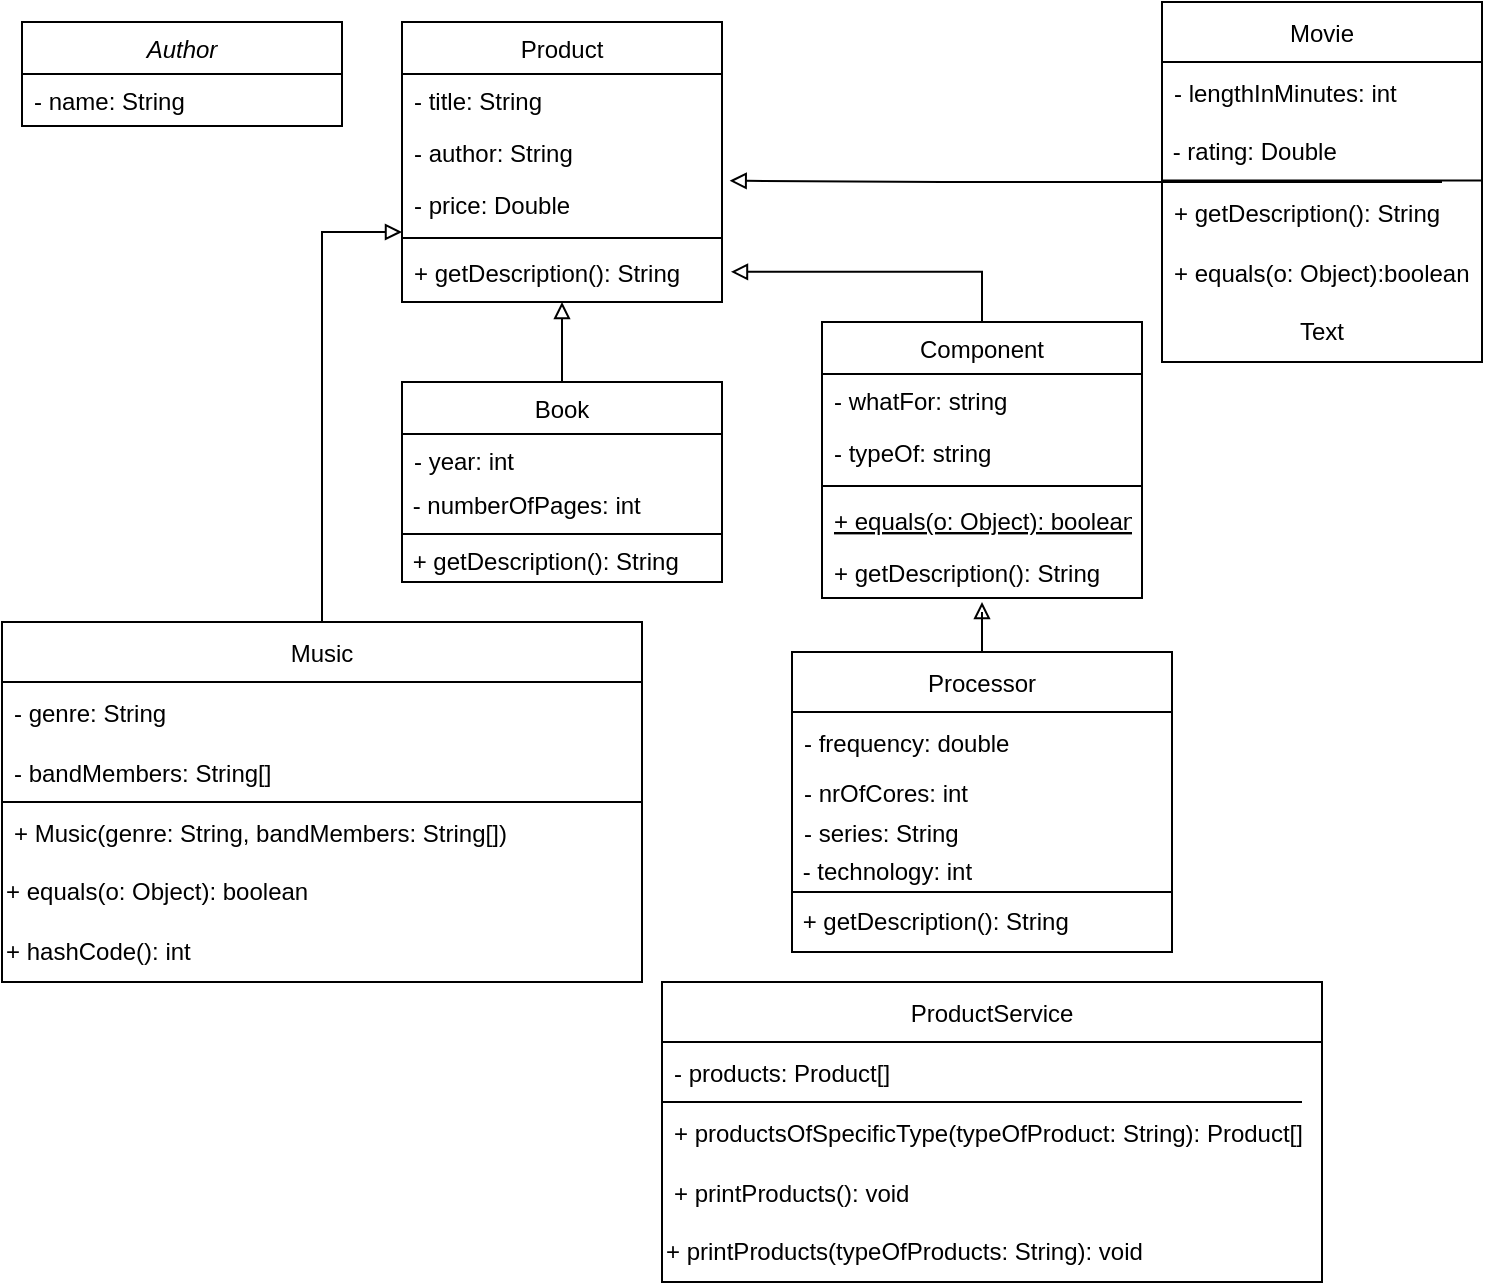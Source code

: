 <mxfile version="15.6.5" type="device"><diagram id="C5RBs43oDa-KdzZeNtuy" name="Page-1"><mxGraphModel dx="981" dy="532" grid="1" gridSize="10" guides="1" tooltips="1" connect="1" arrows="1" fold="1" page="1" pageScale="1" pageWidth="827" pageHeight="1169" math="0" shadow="0"><root><mxCell id="WIyWlLk6GJQsqaUBKTNV-0"/><mxCell id="WIyWlLk6GJQsqaUBKTNV-1" parent="WIyWlLk6GJQsqaUBKTNV-0"/><mxCell id="zkfFHV4jXpPFQw0GAbJ--0" value="Author" style="swimlane;fontStyle=2;align=center;verticalAlign=top;childLayout=stackLayout;horizontal=1;startSize=26;horizontalStack=0;resizeParent=1;resizeLast=0;collapsible=1;marginBottom=0;rounded=0;shadow=0;strokeWidth=1;fontColor=default;fillColor=default;strokeColor=default;" parent="WIyWlLk6GJQsqaUBKTNV-1" vertex="1"><mxGeometry x="10" y="10" width="160" height="52" as="geometry"><mxRectangle x="230" y="140" width="160" height="26" as="alternateBounds"/></mxGeometry></mxCell><mxCell id="zkfFHV4jXpPFQw0GAbJ--1" value="- name: String" style="text;align=left;verticalAlign=top;spacingLeft=4;spacingRight=4;overflow=hidden;rotatable=0;points=[[0,0.5],[1,0.5]];portConstraint=eastwest;fontColor=default;" parent="zkfFHV4jXpPFQw0GAbJ--0" vertex="1"><mxGeometry y="26" width="160" height="26" as="geometry"/></mxCell><mxCell id="mpkXn6Th2J8D5xuvi7UN-3" style="edgeStyle=orthogonalEdgeStyle;rounded=0;orthogonalLoop=1;jettySize=auto;html=1;entryX=1.028;entryY=0.496;entryDx=0;entryDy=0;entryPerimeter=0;labelBackgroundColor=default;fontColor=default;endArrow=block;endFill=0;strokeColor=default;" edge="1" parent="WIyWlLk6GJQsqaUBKTNV-1" source="zkfFHV4jXpPFQw0GAbJ--6" target="zkfFHV4jXpPFQw0GAbJ--25"><mxGeometry relative="1" as="geometry"/></mxCell><mxCell id="zkfFHV4jXpPFQw0GAbJ--6" value="Component" style="swimlane;fontStyle=0;align=center;verticalAlign=top;childLayout=stackLayout;horizontal=1;startSize=26;horizontalStack=0;resizeParent=1;resizeLast=0;collapsible=1;marginBottom=0;rounded=0;shadow=0;strokeWidth=1;fontColor=default;fillColor=default;strokeColor=default;" parent="WIyWlLk6GJQsqaUBKTNV-1" vertex="1"><mxGeometry x="410" y="160" width="160" height="138" as="geometry"><mxRectangle x="130" y="380" width="160" height="26" as="alternateBounds"/></mxGeometry></mxCell><mxCell id="zkfFHV4jXpPFQw0GAbJ--7" value="- whatFor: string" style="text;align=left;verticalAlign=top;spacingLeft=4;spacingRight=4;overflow=hidden;rotatable=0;points=[[0,0.5],[1,0.5]];portConstraint=eastwest;fontColor=default;" parent="zkfFHV4jXpPFQw0GAbJ--6" vertex="1"><mxGeometry y="26" width="160" height="26" as="geometry"/></mxCell><mxCell id="zkfFHV4jXpPFQw0GAbJ--8" value="- typeOf: string" style="text;align=left;verticalAlign=top;spacingLeft=4;spacingRight=4;overflow=hidden;rotatable=0;points=[[0,0.5],[1,0.5]];portConstraint=eastwest;rounded=0;shadow=0;html=0;fontColor=default;" parent="zkfFHV4jXpPFQw0GAbJ--6" vertex="1"><mxGeometry y="52" width="160" height="26" as="geometry"/></mxCell><mxCell id="zkfFHV4jXpPFQw0GAbJ--9" value="" style="line;html=1;strokeWidth=1;align=left;verticalAlign=middle;spacingTop=-1;spacingLeft=3;spacingRight=3;rotatable=0;labelPosition=right;points=[];portConstraint=eastwest;" parent="zkfFHV4jXpPFQw0GAbJ--6" vertex="1"><mxGeometry y="78" width="160" height="8" as="geometry"/></mxCell><mxCell id="zkfFHV4jXpPFQw0GAbJ--10" value="+ equals(o: Object): boolean" style="text;align=left;verticalAlign=top;spacingLeft=4;spacingRight=4;overflow=hidden;rotatable=0;points=[[0,0.5],[1,0.5]];portConstraint=eastwest;fontStyle=4;fontColor=default;" parent="zkfFHV4jXpPFQw0GAbJ--6" vertex="1"><mxGeometry y="86" width="160" height="26" as="geometry"/></mxCell><mxCell id="zkfFHV4jXpPFQw0GAbJ--11" value="+ getDescription(): String" style="text;align=left;verticalAlign=top;spacingLeft=4;spacingRight=4;overflow=hidden;rotatable=0;points=[[0,0.5],[1,0.5]];portConstraint=eastwest;fontColor=default;" parent="zkfFHV4jXpPFQw0GAbJ--6" vertex="1"><mxGeometry y="112" width="160" height="26" as="geometry"/></mxCell><mxCell id="mpkXn6Th2J8D5xuvi7UN-0" style="edgeStyle=orthogonalEdgeStyle;rounded=0;orthogonalLoop=1;jettySize=auto;html=1;entryX=0.5;entryY=1;entryDx=0;entryDy=0;fontColor=default;endArrow=block;endFill=0;strokeColor=default;labelBackgroundColor=default;" edge="1" parent="WIyWlLk6GJQsqaUBKTNV-1" source="zkfFHV4jXpPFQw0GAbJ--13" target="zkfFHV4jXpPFQw0GAbJ--17"><mxGeometry relative="1" as="geometry"/></mxCell><mxCell id="zkfFHV4jXpPFQw0GAbJ--13" value="Book" style="swimlane;fontStyle=0;align=center;verticalAlign=top;childLayout=stackLayout;horizontal=1;startSize=26;horizontalStack=0;resizeParent=1;resizeLast=0;collapsible=1;marginBottom=0;rounded=0;shadow=0;strokeWidth=1;fillColor=default;strokeColor=default;fontColor=default;" parent="WIyWlLk6GJQsqaUBKTNV-1" vertex="1"><mxGeometry x="200" y="190" width="160" height="100" as="geometry"><mxRectangle x="340" y="380" width="170" height="26" as="alternateBounds"/></mxGeometry></mxCell><mxCell id="zkfFHV4jXpPFQw0GAbJ--14" value="- year: int" style="text;align=left;verticalAlign=top;spacingLeft=4;spacingRight=4;overflow=hidden;rotatable=0;points=[[0,0.5],[1,0.5]];portConstraint=eastwest;fontColor=default;" parent="zkfFHV4jXpPFQw0GAbJ--13" vertex="1"><mxGeometry y="26" width="160" height="26" as="geometry"/></mxCell><mxCell id="mpkXn6Th2J8D5xuvi7UN-1" value="&amp;nbsp;- numberOfPages: int" style="text;html=1;align=left;verticalAlign=middle;resizable=0;points=[];autosize=1;strokeColor=none;fillColor=none;fontColor=default;" vertex="1" parent="zkfFHV4jXpPFQw0GAbJ--13"><mxGeometry y="52" width="160" height="20" as="geometry"/></mxCell><mxCell id="zkfFHV4jXpPFQw0GAbJ--15" value="" style="line;html=1;strokeWidth=1;align=left;verticalAlign=middle;spacingTop=-1;spacingLeft=3;spacingRight=3;rotatable=0;labelPosition=right;points=[];portConstraint=eastwest;fillColor=default;strokeColor=default;fontColor=default;" parent="zkfFHV4jXpPFQw0GAbJ--13" vertex="1"><mxGeometry y="72" width="160" height="8" as="geometry"/></mxCell><mxCell id="mpkXn6Th2J8D5xuvi7UN-2" value="&amp;nbsp;+ getDescription(): String" style="text;html=1;align=left;verticalAlign=middle;resizable=0;points=[];autosize=1;strokeColor=none;fillColor=none;fontColor=default;" vertex="1" parent="zkfFHV4jXpPFQw0GAbJ--13"><mxGeometry y="80" width="160" height="20" as="geometry"/></mxCell><mxCell id="zkfFHV4jXpPFQw0GAbJ--17" value="Product" style="swimlane;fontStyle=0;align=center;verticalAlign=top;childLayout=stackLayout;horizontal=1;startSize=26;horizontalStack=0;resizeParent=1;resizeLast=0;collapsible=1;marginBottom=0;rounded=0;shadow=0;strokeWidth=1;fontColor=default;fillColor=default;strokeColor=default;" parent="WIyWlLk6GJQsqaUBKTNV-1" vertex="1"><mxGeometry x="200" y="10" width="160" height="140" as="geometry"><mxRectangle x="550" y="140" width="160" height="26" as="alternateBounds"/></mxGeometry></mxCell><mxCell id="zkfFHV4jXpPFQw0GAbJ--18" value="- title: String" style="text;align=left;verticalAlign=top;spacingLeft=4;spacingRight=4;overflow=hidden;rotatable=0;points=[[0,0.5],[1,0.5]];portConstraint=eastwest;fontColor=default;" parent="zkfFHV4jXpPFQw0GAbJ--17" vertex="1"><mxGeometry y="26" width="160" height="26" as="geometry"/></mxCell><mxCell id="zkfFHV4jXpPFQw0GAbJ--19" value="- author: String" style="text;align=left;verticalAlign=top;spacingLeft=4;spacingRight=4;overflow=hidden;rotatable=0;points=[[0,0.5],[1,0.5]];portConstraint=eastwest;rounded=0;shadow=0;html=0;fontColor=default;" parent="zkfFHV4jXpPFQw0GAbJ--17" vertex="1"><mxGeometry y="52" width="160" height="26" as="geometry"/></mxCell><mxCell id="zkfFHV4jXpPFQw0GAbJ--20" value="- price: Double" style="text;align=left;verticalAlign=top;spacingLeft=4;spacingRight=4;overflow=hidden;rotatable=0;points=[[0,0.5],[1,0.5]];portConstraint=eastwest;rounded=0;shadow=0;html=0;fontColor=default;" parent="zkfFHV4jXpPFQw0GAbJ--17" vertex="1"><mxGeometry y="78" width="160" height="26" as="geometry"/></mxCell><mxCell id="zkfFHV4jXpPFQw0GAbJ--23" value="" style="line;html=1;strokeWidth=1;align=left;verticalAlign=middle;spacingTop=-1;spacingLeft=3;spacingRight=3;rotatable=0;labelPosition=right;points=[];portConstraint=eastwest;" parent="zkfFHV4jXpPFQw0GAbJ--17" vertex="1"><mxGeometry y="104" width="160" height="8" as="geometry"/></mxCell><mxCell id="zkfFHV4jXpPFQw0GAbJ--25" value="+ getDescription(): String" style="text;align=left;verticalAlign=top;spacingLeft=4;spacingRight=4;overflow=hidden;rotatable=0;points=[[0,0.5],[1,0.5]];portConstraint=eastwest;fontColor=default;" parent="zkfFHV4jXpPFQw0GAbJ--17" vertex="1"><mxGeometry y="112" width="160" height="26" as="geometry"/></mxCell><mxCell id="mpkXn6Th2J8D5xuvi7UN-19" style="edgeStyle=orthogonalEdgeStyle;rounded=0;orthogonalLoop=1;jettySize=auto;html=1;labelBackgroundColor=default;fontColor=default;endArrow=block;endFill=0;strokeColor=default;" edge="1" parent="WIyWlLk6GJQsqaUBKTNV-1" source="mpkXn6Th2J8D5xuvi7UN-5"><mxGeometry relative="1" as="geometry"><mxPoint x="490" y="300" as="targetPoint"/></mxGeometry></mxCell><mxCell id="mpkXn6Th2J8D5xuvi7UN-5" value="Processor" style="swimlane;fontStyle=0;childLayout=stackLayout;horizontal=1;startSize=30;horizontalStack=0;resizeParent=1;resizeParentMax=0;resizeLast=0;collapsible=1;marginBottom=0;fontColor=default;strokeColor=default;fillColor=default;align=center;" vertex="1" parent="WIyWlLk6GJQsqaUBKTNV-1"><mxGeometry x="395" y="325" width="190" height="150" as="geometry"/></mxCell><mxCell id="mpkXn6Th2J8D5xuvi7UN-6" value="- frequency: double" style="text;strokeColor=none;fillColor=none;align=left;verticalAlign=middle;spacingLeft=4;spacingRight=4;overflow=hidden;points=[[0,0.5],[1,0.5]];portConstraint=eastwest;rotatable=0;fontColor=default;" vertex="1" parent="mpkXn6Th2J8D5xuvi7UN-5"><mxGeometry y="30" width="190" height="30" as="geometry"/></mxCell><mxCell id="mpkXn6Th2J8D5xuvi7UN-7" value="- nrOfCores: int" style="text;strokeColor=none;fillColor=none;align=left;verticalAlign=middle;spacingLeft=4;spacingRight=4;overflow=hidden;points=[[0,0.5],[1,0.5]];portConstraint=eastwest;rotatable=0;fontColor=default;" vertex="1" parent="mpkXn6Th2J8D5xuvi7UN-5"><mxGeometry y="60" width="190" height="20" as="geometry"/></mxCell><mxCell id="mpkXn6Th2J8D5xuvi7UN-8" value="- series: String" style="text;strokeColor=none;fillColor=none;align=left;verticalAlign=middle;spacingLeft=4;spacingRight=4;overflow=hidden;points=[[0,0.5],[1,0.5]];portConstraint=eastwest;rotatable=0;fontColor=default;" vertex="1" parent="mpkXn6Th2J8D5xuvi7UN-5"><mxGeometry y="80" width="190" height="20" as="geometry"/></mxCell><mxCell id="mpkXn6Th2J8D5xuvi7UN-9" value="&amp;nbsp;- technology: int" style="text;html=1;strokeColor=none;fillColor=none;align=left;verticalAlign=middle;whiteSpace=wrap;rounded=0;fontColor=default;" vertex="1" parent="mpkXn6Th2J8D5xuvi7UN-5"><mxGeometry y="100" width="190" height="20" as="geometry"/></mxCell><mxCell id="mpkXn6Th2J8D5xuvi7UN-17" value="&amp;nbsp;+ getDescription(): String&amp;nbsp;" style="text;html=1;strokeColor=none;fillColor=none;align=left;verticalAlign=middle;whiteSpace=wrap;rounded=0;fontColor=default;" vertex="1" parent="mpkXn6Th2J8D5xuvi7UN-5"><mxGeometry y="120" width="190" height="30" as="geometry"/></mxCell><mxCell id="mpkXn6Th2J8D5xuvi7UN-18" value="" style="endArrow=none;html=1;rounded=0;labelBackgroundColor=default;fontColor=default;strokeColor=default;" edge="1" parent="mpkXn6Th2J8D5xuvi7UN-5"><mxGeometry width="50" height="50" relative="1" as="geometry"><mxPoint y="120" as="sourcePoint"/><mxPoint x="190" y="120" as="targetPoint"/></mxGeometry></mxCell><mxCell id="mpkXn6Th2J8D5xuvi7UN-29" style="edgeStyle=orthogonalEdgeStyle;rounded=0;orthogonalLoop=1;jettySize=auto;html=1;entryX=1.024;entryY=0.053;entryDx=0;entryDy=0;entryPerimeter=0;labelBackgroundColor=default;fontColor=default;endArrow=block;endFill=0;strokeColor=default;" edge="1" parent="WIyWlLk6GJQsqaUBKTNV-1" source="mpkXn6Th2J8D5xuvi7UN-20" target="zkfFHV4jXpPFQw0GAbJ--20"><mxGeometry relative="1" as="geometry"/></mxCell><mxCell id="mpkXn6Th2J8D5xuvi7UN-20" value="Movie" style="swimlane;fontStyle=0;childLayout=stackLayout;horizontal=1;startSize=30;horizontalStack=0;resizeParent=1;resizeParentMax=0;resizeLast=0;collapsible=1;marginBottom=0;fontColor=default;strokeColor=default;fillColor=default;align=center;" vertex="1" parent="WIyWlLk6GJQsqaUBKTNV-1"><mxGeometry x="580" width="160" height="180" as="geometry"/></mxCell><mxCell id="mpkXn6Th2J8D5xuvi7UN-21" value="- lengthInMinutes: int" style="text;strokeColor=none;fillColor=none;align=left;verticalAlign=middle;spacingLeft=4;spacingRight=4;overflow=hidden;points=[[0,0.5],[1,0.5]];portConstraint=eastwest;rotatable=0;fontColor=default;" vertex="1" parent="mpkXn6Th2J8D5xuvi7UN-20"><mxGeometry y="30" width="160" height="30" as="geometry"/></mxCell><mxCell id="mpkXn6Th2J8D5xuvi7UN-24" value="&amp;nbsp;- rating: Double" style="text;html=1;strokeColor=none;fillColor=none;align=left;verticalAlign=middle;whiteSpace=wrap;rounded=0;fontColor=default;" vertex="1" parent="mpkXn6Th2J8D5xuvi7UN-20"><mxGeometry y="60" width="160" height="30" as="geometry"/></mxCell><mxCell id="mpkXn6Th2J8D5xuvi7UN-25" value="" style="endArrow=none;html=1;rounded=0;labelBackgroundColor=default;fontColor=default;strokeColor=default;" edge="1" parent="mpkXn6Th2J8D5xuvi7UN-20"><mxGeometry width="50" height="50" relative="1" as="geometry"><mxPoint y="90" as="sourcePoint"/><mxPoint x="140" y="90" as="targetPoint"/><Array as="points"><mxPoint x="70" y="90"/></Array></mxGeometry></mxCell><mxCell id="mpkXn6Th2J8D5xuvi7UN-28" value="" style="endArrow=none;html=1;rounded=0;labelBackgroundColor=default;fontColor=default;strokeColor=default;" edge="1" parent="mpkXn6Th2J8D5xuvi7UN-20"><mxGeometry width="50" height="50" relative="1" as="geometry"><mxPoint y="89.31" as="sourcePoint"/><mxPoint x="160" y="89.31" as="targetPoint"/></mxGeometry></mxCell><mxCell id="mpkXn6Th2J8D5xuvi7UN-22" value="+ getDescription(): String" style="text;strokeColor=none;fillColor=none;align=left;verticalAlign=middle;spacingLeft=4;spacingRight=4;overflow=hidden;points=[[0,0.5],[1,0.5]];portConstraint=eastwest;rotatable=0;fontColor=default;" vertex="1" parent="mpkXn6Th2J8D5xuvi7UN-20"><mxGeometry y="90" width="160" height="30" as="geometry"/></mxCell><mxCell id="mpkXn6Th2J8D5xuvi7UN-23" value="+ equals(o: Object):boolean" style="text;strokeColor=none;fillColor=none;align=left;verticalAlign=middle;spacingLeft=4;spacingRight=4;overflow=hidden;points=[[0,0.5],[1,0.5]];portConstraint=eastwest;rotatable=0;fontColor=default;" vertex="1" parent="mpkXn6Th2J8D5xuvi7UN-20"><mxGeometry y="120" width="160" height="30" as="geometry"/></mxCell><mxCell id="mpkXn6Th2J8D5xuvi7UN-26" value="Text" style="text;html=1;strokeColor=none;fillColor=none;align=center;verticalAlign=middle;whiteSpace=wrap;rounded=0;fontColor=default;" vertex="1" parent="mpkXn6Th2J8D5xuvi7UN-20"><mxGeometry y="150" width="160" height="30" as="geometry"/></mxCell><mxCell id="mpkXn6Th2J8D5xuvi7UN-39" style="edgeStyle=orthogonalEdgeStyle;rounded=0;orthogonalLoop=1;jettySize=auto;html=1;entryX=0;entryY=0.75;entryDx=0;entryDy=0;labelBackgroundColor=default;fontColor=default;endArrow=block;endFill=0;strokeColor=default;" edge="1" parent="WIyWlLk6GJQsqaUBKTNV-1" source="mpkXn6Th2J8D5xuvi7UN-30" target="zkfFHV4jXpPFQw0GAbJ--17"><mxGeometry relative="1" as="geometry"/></mxCell><mxCell id="mpkXn6Th2J8D5xuvi7UN-30" value="Music" style="swimlane;fontStyle=0;childLayout=stackLayout;horizontal=1;startSize=30;horizontalStack=0;resizeParent=1;resizeParentMax=0;resizeLast=0;collapsible=1;marginBottom=0;fontColor=default;strokeColor=default;fillColor=default;align=center;" vertex="1" parent="WIyWlLk6GJQsqaUBKTNV-1"><mxGeometry y="310" width="320" height="180" as="geometry"/></mxCell><mxCell id="mpkXn6Th2J8D5xuvi7UN-31" value="- genre: String" style="text;strokeColor=none;fillColor=none;align=left;verticalAlign=middle;spacingLeft=4;spacingRight=4;overflow=hidden;points=[[0,0.5],[1,0.5]];portConstraint=eastwest;rotatable=0;fontColor=default;" vertex="1" parent="mpkXn6Th2J8D5xuvi7UN-30"><mxGeometry y="30" width="320" height="30" as="geometry"/></mxCell><mxCell id="mpkXn6Th2J8D5xuvi7UN-32" value="- bandMembers: String[]" style="text;strokeColor=none;fillColor=none;align=left;verticalAlign=middle;spacingLeft=4;spacingRight=4;overflow=hidden;points=[[0,0.5],[1,0.5]];portConstraint=eastwest;rotatable=0;fontColor=default;" vertex="1" parent="mpkXn6Th2J8D5xuvi7UN-30"><mxGeometry y="60" width="320" height="30" as="geometry"/></mxCell><mxCell id="mpkXn6Th2J8D5xuvi7UN-36" value="" style="endArrow=none;html=1;rounded=0;labelBackgroundColor=default;fontColor=default;strokeColor=default;" edge="1" parent="mpkXn6Th2J8D5xuvi7UN-30"><mxGeometry width="50" height="50" relative="1" as="geometry"><mxPoint y="90" as="sourcePoint"/><mxPoint x="320" y="90" as="targetPoint"/><Array as="points"><mxPoint x="170" y="90"/></Array></mxGeometry></mxCell><mxCell id="mpkXn6Th2J8D5xuvi7UN-33" value="+ Music(genre: String, bandMembers: String[])" style="text;strokeColor=none;fillColor=none;align=left;verticalAlign=middle;spacingLeft=4;spacingRight=4;overflow=hidden;points=[[0,0.5],[1,0.5]];portConstraint=eastwest;rotatable=0;fontColor=default;" vertex="1" parent="mpkXn6Th2J8D5xuvi7UN-30"><mxGeometry y="90" width="320" height="30" as="geometry"/></mxCell><mxCell id="mpkXn6Th2J8D5xuvi7UN-37" value="+ equals(o: Object): boolean" style="text;html=1;strokeColor=none;fillColor=none;align=left;verticalAlign=middle;whiteSpace=wrap;rounded=0;fontColor=default;" vertex="1" parent="mpkXn6Th2J8D5xuvi7UN-30"><mxGeometry y="120" width="320" height="30" as="geometry"/></mxCell><mxCell id="mpkXn6Th2J8D5xuvi7UN-38" value="+ hashCode(): int" style="text;html=1;strokeColor=none;fillColor=none;align=left;verticalAlign=middle;whiteSpace=wrap;rounded=0;fontColor=default;" vertex="1" parent="mpkXn6Th2J8D5xuvi7UN-30"><mxGeometry y="150" width="320" height="30" as="geometry"/></mxCell><mxCell id="mpkXn6Th2J8D5xuvi7UN-40" value="ProductService" style="swimlane;fontStyle=0;childLayout=stackLayout;horizontal=1;startSize=30;horizontalStack=0;resizeParent=1;resizeParentMax=0;resizeLast=0;collapsible=1;marginBottom=0;fontColor=default;strokeColor=default;fillColor=default;align=center;" vertex="1" parent="WIyWlLk6GJQsqaUBKTNV-1"><mxGeometry x="330" y="490" width="330" height="150" as="geometry"/></mxCell><mxCell id="mpkXn6Th2J8D5xuvi7UN-41" value="- products: Product[]" style="text;strokeColor=none;fillColor=none;align=left;verticalAlign=middle;spacingLeft=4;spacingRight=4;overflow=hidden;points=[[0,0.5],[1,0.5]];portConstraint=eastwest;rotatable=0;fontColor=default;" vertex="1" parent="mpkXn6Th2J8D5xuvi7UN-40"><mxGeometry y="30" width="330" height="30" as="geometry"/></mxCell><mxCell id="mpkXn6Th2J8D5xuvi7UN-44" value="" style="endArrow=none;html=1;rounded=0;labelBackgroundColor=default;fontColor=default;strokeColor=default;" edge="1" parent="mpkXn6Th2J8D5xuvi7UN-40"><mxGeometry width="50" height="50" relative="1" as="geometry"><mxPoint y="60" as="sourcePoint"/><mxPoint x="320" y="60" as="targetPoint"/><Array as="points"><mxPoint x="160" y="60"/></Array></mxGeometry></mxCell><mxCell id="mpkXn6Th2J8D5xuvi7UN-42" value="+ productsOfSpecificType(typeOfProduct: String): Product[]" style="text;strokeColor=none;fillColor=none;align=left;verticalAlign=middle;spacingLeft=4;spacingRight=4;overflow=hidden;points=[[0,0.5],[1,0.5]];portConstraint=eastwest;rotatable=0;fontColor=default;" vertex="1" parent="mpkXn6Th2J8D5xuvi7UN-40"><mxGeometry y="60" width="330" height="30" as="geometry"/></mxCell><mxCell id="mpkXn6Th2J8D5xuvi7UN-43" value="+ printProducts(): void" style="text;strokeColor=none;fillColor=none;align=left;verticalAlign=middle;spacingLeft=4;spacingRight=4;overflow=hidden;points=[[0,0.5],[1,0.5]];portConstraint=eastwest;rotatable=0;fontColor=default;" vertex="1" parent="mpkXn6Th2J8D5xuvi7UN-40"><mxGeometry y="90" width="330" height="30" as="geometry"/></mxCell><mxCell id="mpkXn6Th2J8D5xuvi7UN-45" value="+ printProducts(typeOfProducts: String): void" style="text;html=1;strokeColor=none;fillColor=none;align=left;verticalAlign=middle;whiteSpace=wrap;rounded=0;fontColor=default;" vertex="1" parent="mpkXn6Th2J8D5xuvi7UN-40"><mxGeometry y="120" width="330" height="30" as="geometry"/></mxCell></root></mxGraphModel></diagram></mxfile>